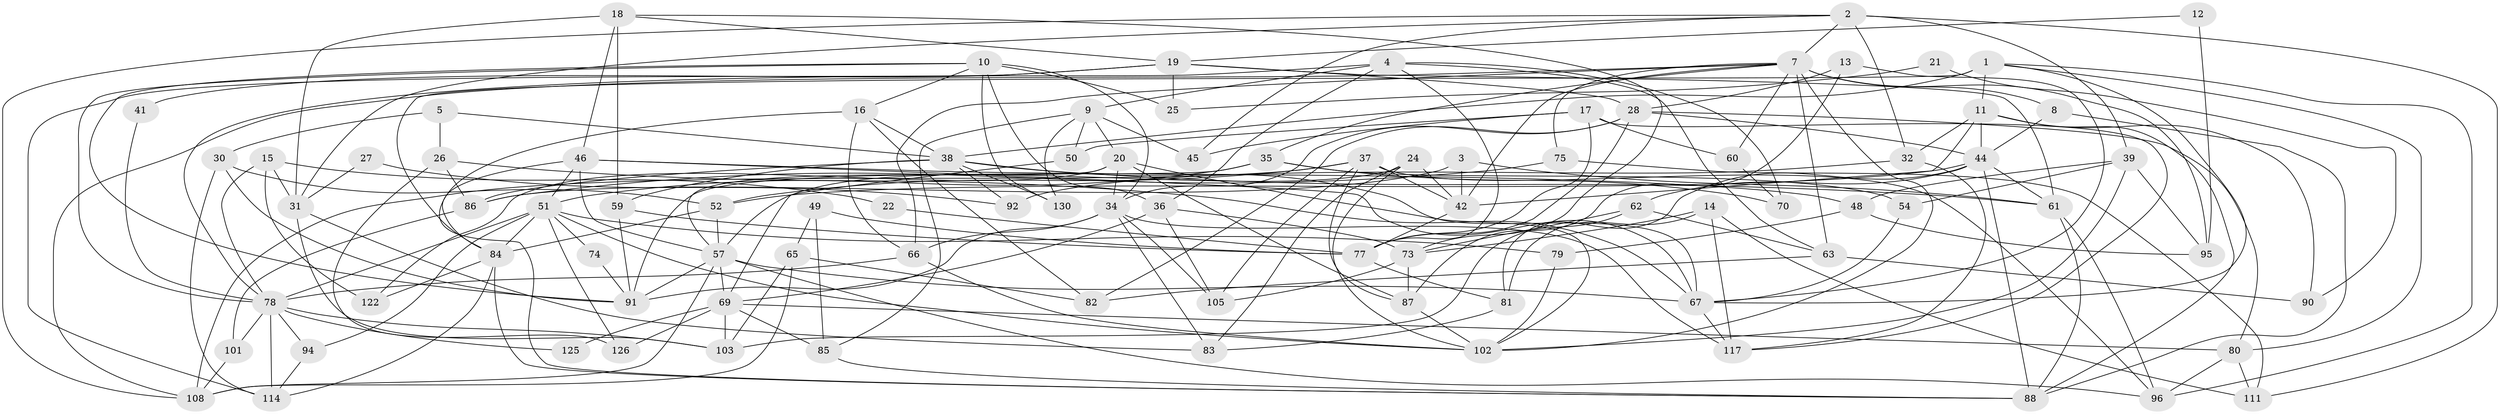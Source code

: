 // Generated by graph-tools (version 1.1) at 2025/24/03/03/25 07:24:00]
// undirected, 90 vertices, 220 edges
graph export_dot {
graph [start="1"]
  node [color=gray90,style=filled];
  1 [super="+23"];
  2 [super="+6"];
  3;
  4 [super="+56"];
  5;
  7 [super="+72"];
  8 [super="+110"];
  9 [super="+127"];
  10 [super="+71"];
  11 [super="+33"];
  12;
  13;
  14 [super="+58"];
  15;
  16 [super="+128"];
  17 [super="+29"];
  18 [super="+109"];
  19;
  20 [super="+47"];
  21;
  22;
  24;
  25;
  26 [super="+104"];
  27;
  28 [super="+100"];
  30;
  31 [super="+40"];
  32;
  34 [super="+43"];
  35 [super="+55"];
  36 [super="+106"];
  37 [super="+53"];
  38 [super="+134"];
  39 [super="+89"];
  41;
  42 [super="+107"];
  44 [super="+129"];
  45;
  46 [super="+119"];
  48;
  49;
  50;
  51 [super="+116"];
  52 [super="+76"];
  54;
  57 [super="+93"];
  59;
  60 [super="+64"];
  61 [super="+99"];
  62;
  63 [super="+123"];
  65;
  66 [super="+68"];
  67 [super="+132"];
  69 [super="+121"];
  70;
  73 [super="+118"];
  74;
  75;
  77 [super="+112"];
  78 [super="+131"];
  79;
  80 [super="+113"];
  81;
  82;
  83;
  84 [super="+133"];
  85;
  86 [super="+98"];
  87;
  88;
  90;
  91 [super="+124"];
  92;
  94;
  95;
  96 [super="+97"];
  101;
  102;
  103;
  105 [super="+115"];
  108;
  111;
  114 [super="+120"];
  117;
  122;
  125;
  126;
  130;
  1 -- 11;
  1 -- 96;
  1 -- 38;
  1 -- 67;
  1 -- 80;
  1 -- 84;
  2 -- 108;
  2 -- 45;
  2 -- 32;
  2 -- 39 [weight=2];
  2 -- 111;
  2 -- 31;
  2 -- 7;
  3 -- 86 [weight=2];
  3 -- 61;
  3 -- 42;
  4 -- 36;
  4 -- 70;
  4 -- 9;
  4 -- 77;
  4 -- 78;
  4 -- 63;
  5 -- 38;
  5 -- 30;
  5 -- 26;
  7 -- 42;
  7 -- 95;
  7 -- 63;
  7 -- 66;
  7 -- 108;
  7 -- 35;
  7 -- 102;
  7 -- 8;
  7 -- 75;
  7 -- 60;
  8 -- 44;
  8 -- 88;
  9 -- 130;
  9 -- 45;
  9 -- 50;
  9 -- 85;
  9 -- 20;
  10 -- 16;
  10 -- 36;
  10 -- 34;
  10 -- 130;
  10 -- 25;
  10 -- 91;
  10 -- 78;
  11 -- 32;
  11 -- 90;
  11 -- 88;
  11 -- 42;
  11 -- 44;
  12 -- 95;
  12 -- 19;
  13 -- 87;
  13 -- 28;
  13 -- 67;
  14 -- 81;
  14 -- 73;
  14 -- 117;
  14 -- 111;
  15 -- 31;
  15 -- 22;
  15 -- 122;
  15 -- 78;
  16 -- 88;
  16 -- 82;
  16 -- 38;
  16 -- 66;
  17 -- 117;
  17 -- 45;
  17 -- 50;
  17 -- 77;
  17 -- 60;
  18 -- 59;
  18 -- 19;
  18 -- 73;
  18 -- 46;
  18 -- 31;
  19 -- 61;
  19 -- 25;
  19 -- 28;
  19 -- 41;
  19 -- 114;
  20 -- 102;
  20 -- 34;
  20 -- 87;
  20 -- 122;
  20 -- 57;
  21 -- 90;
  21 -- 25;
  22 -- 77;
  24 -- 42;
  24 -- 57;
  24 -- 83;
  24 -- 102;
  26 -- 67;
  26 -- 126;
  26 -- 86;
  27 -- 92;
  27 -- 31;
  28 -- 77;
  28 -- 82;
  28 -- 80;
  28 -- 34;
  28 -- 44;
  30 -- 114;
  30 -- 91;
  30 -- 52;
  31 -- 103;
  31 -- 83;
  32 -- 117;
  32 -- 92;
  34 -- 66;
  34 -- 83;
  34 -- 117;
  34 -- 91;
  34 -- 105;
  35 -- 54;
  35 -- 70;
  35 -- 51;
  35 -- 91;
  36 -- 69;
  36 -- 105;
  36 -- 73;
  37 -- 108;
  37 -- 105;
  37 -- 96;
  37 -- 52;
  37 -- 87;
  37 -- 42;
  38 -- 59;
  38 -- 130;
  38 -- 86;
  38 -- 92;
  38 -- 61;
  38 -- 67;
  39 -- 102;
  39 -- 48;
  39 -- 54;
  39 -- 95;
  41 -- 78;
  42 -- 77;
  44 -- 81;
  44 -- 88;
  44 -- 61;
  44 -- 62;
  44 -- 52;
  46 -- 48;
  46 -- 57;
  46 -- 67;
  46 -- 51;
  46 -- 84;
  48 -- 79;
  48 -- 95;
  49 -- 77;
  49 -- 65;
  49 -- 85;
  50 -- 69;
  51 -- 102;
  51 -- 74;
  51 -- 79;
  51 -- 94;
  51 -- 126;
  51 -- 78;
  51 -- 84;
  52 -- 57;
  52 -- 84;
  54 -- 67;
  57 -- 96;
  57 -- 108;
  57 -- 67;
  57 -- 69;
  57 -- 91;
  59 -- 77;
  59 -- 91;
  60 -- 70;
  61 -- 88;
  61 -- 96;
  62 -- 73;
  62 -- 103;
  62 -- 63;
  63 -- 90;
  63 -- 82;
  65 -- 108;
  65 -- 82;
  65 -- 103;
  66 -- 102;
  66 -- 78;
  67 -- 117;
  69 -- 126;
  69 -- 125;
  69 -- 80;
  69 -- 85;
  69 -- 103;
  73 -- 87;
  73 -- 105;
  74 -- 91;
  75 -- 86;
  75 -- 111;
  77 -- 81;
  78 -- 114;
  78 -- 94;
  78 -- 101;
  78 -- 103;
  78 -- 125;
  79 -- 102;
  80 -- 96;
  80 -- 111;
  81 -- 83;
  84 -- 122;
  84 -- 114;
  84 -- 88;
  85 -- 88;
  86 -- 101;
  87 -- 102;
  94 -- 114;
  101 -- 108;
}
